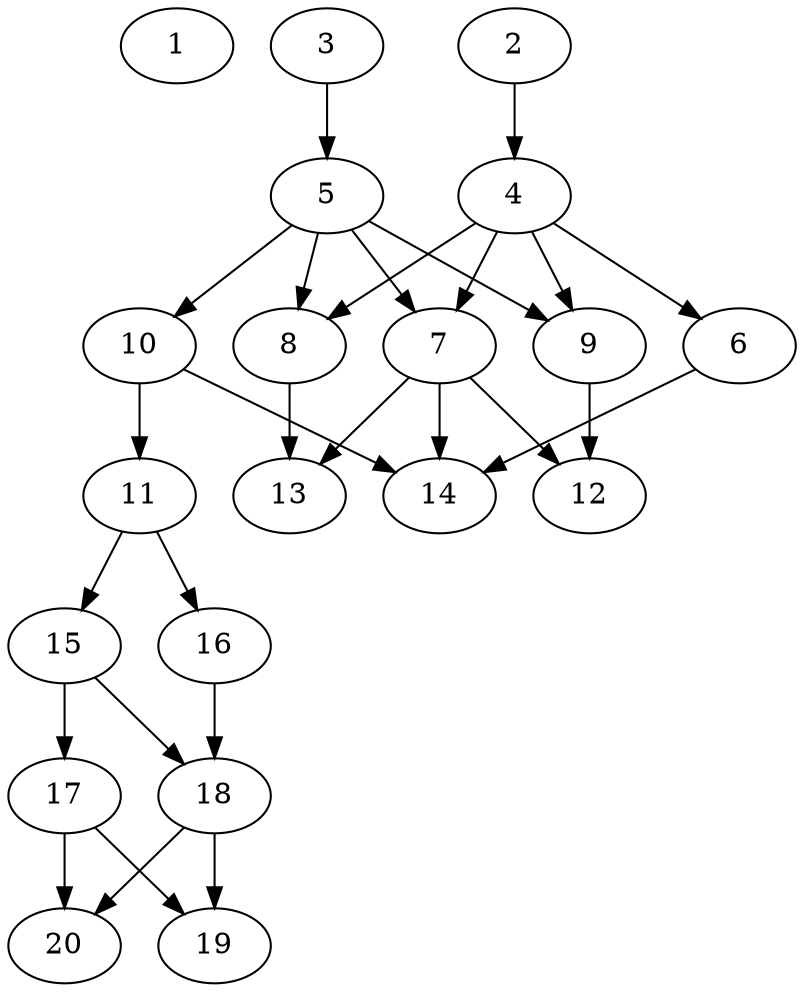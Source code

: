 // DAG automatically generated by daggen at Tue Jul 23 14:22:50 2019
// ./daggen --dot -n 20 --ccr 0.4 --fat 0.5 --regular 0.5 --density 0.6 --mindata 5242880 --maxdata 52428800 
digraph G {
  1 [size="67586560", alpha="0.13", expect_size="27034624"] 
  2 [size="49579520", alpha="0.11", expect_size="19831808"] 
  2 -> 4 [size ="19831808"]
  3 [size="40967680", alpha="0.06", expect_size="16387072"] 
  3 -> 5 [size ="16387072"]
  4 [size="102868480", alpha="0.13", expect_size="41147392"] 
  4 -> 6 [size ="41147392"]
  4 -> 7 [size ="41147392"]
  4 -> 8 [size ="41147392"]
  4 -> 9 [size ="41147392"]
  5 [size="129702400", alpha="0.02", expect_size="51880960"] 
  5 -> 7 [size ="51880960"]
  5 -> 8 [size ="51880960"]
  5 -> 9 [size ="51880960"]
  5 -> 10 [size ="51880960"]
  6 [size="77463040", alpha="0.07", expect_size="30985216"] 
  6 -> 14 [size ="30985216"]
  7 [size="13376000", alpha="0.00", expect_size="5350400"] 
  7 -> 12 [size ="5350400"]
  7 -> 13 [size ="5350400"]
  7 -> 14 [size ="5350400"]
  8 [size="113994240", alpha="0.17", expect_size="45597696"] 
  8 -> 13 [size ="45597696"]
  9 [size="39577600", alpha="0.13", expect_size="15831040"] 
  9 -> 12 [size ="15831040"]
  10 [size="101941760", alpha="0.14", expect_size="40776704"] 
  10 -> 11 [size ="40776704"]
  10 -> 14 [size ="40776704"]
  11 [size="121584640", alpha="0.16", expect_size="48633856"] 
  11 -> 15 [size ="48633856"]
  11 -> 16 [size ="48633856"]
  12 [size="81085440", alpha="0.16", expect_size="32434176"] 
  13 [size="28293120", alpha="0.17", expect_size="11317248"] 
  14 [size="61793280", alpha="0.13", expect_size="24717312"] 
  15 [size="19427840", alpha="0.09", expect_size="7771136"] 
  15 -> 17 [size ="7771136"]
  15 -> 18 [size ="7771136"]
  16 [size="33635840", alpha="0.11", expect_size="13454336"] 
  16 -> 18 [size ="13454336"]
  17 [size="72348160", alpha="0.12", expect_size="28939264"] 
  17 -> 19 [size ="28939264"]
  17 -> 20 [size ="28939264"]
  18 [size="73356800", alpha="0.07", expect_size="29342720"] 
  18 -> 19 [size ="29342720"]
  18 -> 20 [size ="29342720"]
  19 [size="55751680", alpha="0.07", expect_size="22300672"] 
  20 [size="15406080", alpha="0.11", expect_size="6162432"] 
}
